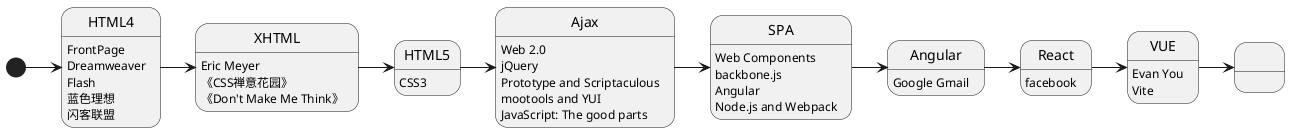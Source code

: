 @startuml
[*] -> HTML4
HTML4 -> XHTML
XHTML -> HTML5
HTML5 -> Ajax
Ajax -> SPA
SPA -> Angular
Angular -> React
React -> VUE
VUE -> ...

HTML4: FrontPage
HTML4: Dreamweaver
HTML4: Flash
HTML4: 蓝色理想
HTML4: 闪客联盟
XHTML: Eric Meyer
XHTML: 《CSS禅意花园》
XHTML: 《Don't Make Me Think》
HTML5: CSS3
Ajax: Web 2.0
Ajax: jQuery
Ajax: Prototype and Scriptaculous
Ajax: mootools and YUI
Ajax: JavaScript: The good parts
SPA: Web Components
SPA: backbone.js
SPA: Angular
SPA: Node.js and Webpack
Angular: Google Gmail
React: facebook
VUE: Evan You
VUE: Vite
@enduml